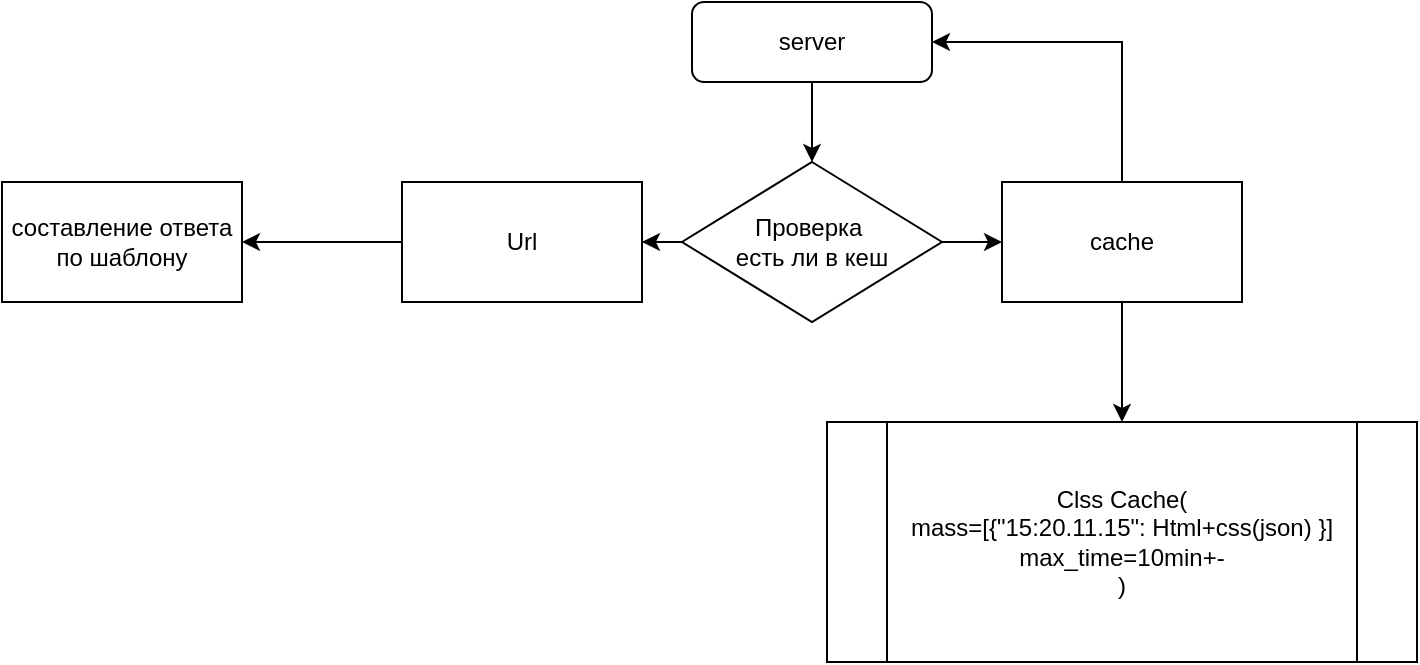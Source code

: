 <mxfile version="24.7.14">
  <diagram id="C5RBs43oDa-KdzZeNtuy" name="Page-1">
    <mxGraphModel dx="724" dy="366" grid="1" gridSize="10" guides="1" tooltips="1" connect="1" arrows="1" fold="1" page="1" pageScale="1" pageWidth="827" pageHeight="1169" math="0" shadow="0">
      <root>
        <mxCell id="WIyWlLk6GJQsqaUBKTNV-0" />
        <mxCell id="WIyWlLk6GJQsqaUBKTNV-1" parent="WIyWlLk6GJQsqaUBKTNV-0" />
        <mxCell id="DSLZUGOeERKcrzjCIyRU-1" style="edgeStyle=orthogonalEdgeStyle;rounded=0;orthogonalLoop=1;jettySize=auto;html=1;exitX=0.5;exitY=1;exitDx=0;exitDy=0;entryX=0.5;entryY=0;entryDx=0;entryDy=0;" edge="1" parent="WIyWlLk6GJQsqaUBKTNV-1" source="WIyWlLk6GJQsqaUBKTNV-3" target="DSLZUGOeERKcrzjCIyRU-0">
          <mxGeometry relative="1" as="geometry" />
        </mxCell>
        <mxCell id="WIyWlLk6GJQsqaUBKTNV-3" value="server" style="rounded=1;whiteSpace=wrap;html=1;fontSize=12;glass=0;strokeWidth=1;shadow=0;" parent="WIyWlLk6GJQsqaUBKTNV-1" vertex="1">
          <mxGeometry x="385" y="80" width="120" height="40" as="geometry" />
        </mxCell>
        <mxCell id="DSLZUGOeERKcrzjCIyRU-4" value="" style="edgeStyle=orthogonalEdgeStyle;rounded=0;orthogonalLoop=1;jettySize=auto;html=1;" edge="1" parent="WIyWlLk6GJQsqaUBKTNV-1" source="DSLZUGOeERKcrzjCIyRU-0" target="DSLZUGOeERKcrzjCIyRU-3">
          <mxGeometry relative="1" as="geometry" />
        </mxCell>
        <mxCell id="DSLZUGOeERKcrzjCIyRU-5" value="" style="edgeStyle=orthogonalEdgeStyle;rounded=0;orthogonalLoop=1;jettySize=auto;html=1;" edge="1" parent="WIyWlLk6GJQsqaUBKTNV-1" source="DSLZUGOeERKcrzjCIyRU-0" target="DSLZUGOeERKcrzjCIyRU-2">
          <mxGeometry relative="1" as="geometry" />
        </mxCell>
        <mxCell id="DSLZUGOeERKcrzjCIyRU-6" style="edgeStyle=orthogonalEdgeStyle;rounded=0;orthogonalLoop=1;jettySize=auto;html=1;exitX=0;exitY=0.5;exitDx=0;exitDy=0;" edge="1" parent="WIyWlLk6GJQsqaUBKTNV-1" source="DSLZUGOeERKcrzjCIyRU-0">
          <mxGeometry relative="1" as="geometry">
            <mxPoint x="400.138" y="200.207" as="targetPoint" />
          </mxGeometry>
        </mxCell>
        <mxCell id="DSLZUGOeERKcrzjCIyRU-0" value="Проверка&amp;nbsp;&lt;br&gt;есть ли в кеш" style="rhombus;whiteSpace=wrap;html=1;" vertex="1" parent="WIyWlLk6GJQsqaUBKTNV-1">
          <mxGeometry x="380" y="160" width="130" height="80" as="geometry" />
        </mxCell>
        <mxCell id="DSLZUGOeERKcrzjCIyRU-7" style="edgeStyle=orthogonalEdgeStyle;rounded=0;orthogonalLoop=1;jettySize=auto;html=1;exitX=0.5;exitY=0;exitDx=0;exitDy=0;entryX=1;entryY=0.5;entryDx=0;entryDy=0;" edge="1" parent="WIyWlLk6GJQsqaUBKTNV-1" source="DSLZUGOeERKcrzjCIyRU-2" target="WIyWlLk6GJQsqaUBKTNV-3">
          <mxGeometry relative="1" as="geometry" />
        </mxCell>
        <mxCell id="DSLZUGOeERKcrzjCIyRU-9" value="" style="edgeStyle=orthogonalEdgeStyle;rounded=0;orthogonalLoop=1;jettySize=auto;html=1;" edge="1" parent="WIyWlLk6GJQsqaUBKTNV-1" source="DSLZUGOeERKcrzjCIyRU-2" target="DSLZUGOeERKcrzjCIyRU-8">
          <mxGeometry relative="1" as="geometry" />
        </mxCell>
        <mxCell id="DSLZUGOeERKcrzjCIyRU-2" value="caсhe" style="rounded=0;whiteSpace=wrap;html=1;" vertex="1" parent="WIyWlLk6GJQsqaUBKTNV-1">
          <mxGeometry x="540" y="170" width="120" height="60" as="geometry" />
        </mxCell>
        <mxCell id="DSLZUGOeERKcrzjCIyRU-11" value="" style="edgeStyle=orthogonalEdgeStyle;rounded=0;orthogonalLoop=1;jettySize=auto;html=1;" edge="1" parent="WIyWlLk6GJQsqaUBKTNV-1" source="DSLZUGOeERKcrzjCIyRU-3" target="DSLZUGOeERKcrzjCIyRU-10">
          <mxGeometry relative="1" as="geometry" />
        </mxCell>
        <mxCell id="DSLZUGOeERKcrzjCIyRU-3" value="Url" style="rounded=0;whiteSpace=wrap;html=1;" vertex="1" parent="WIyWlLk6GJQsqaUBKTNV-1">
          <mxGeometry x="240" y="170" width="120" height="60" as="geometry" />
        </mxCell>
        <mxCell id="DSLZUGOeERKcrzjCIyRU-8" value="Clss Cache(&lt;div&gt;mass=[{&quot;15:20.11.15&quot;: Html+css(json) }]&lt;br&gt;max_time=10min+-&lt;br&gt;)&lt;/div&gt;" style="shape=process;whiteSpace=wrap;html=1;backgroundOutline=1;rounded=0;" vertex="1" parent="WIyWlLk6GJQsqaUBKTNV-1">
          <mxGeometry x="452.5" y="290" width="295" height="120" as="geometry" />
        </mxCell>
        <mxCell id="DSLZUGOeERKcrzjCIyRU-10" value="составление ответа по шаблону" style="rounded=0;whiteSpace=wrap;html=1;" vertex="1" parent="WIyWlLk6GJQsqaUBKTNV-1">
          <mxGeometry x="40" y="170" width="120" height="60" as="geometry" />
        </mxCell>
      </root>
    </mxGraphModel>
  </diagram>
</mxfile>
